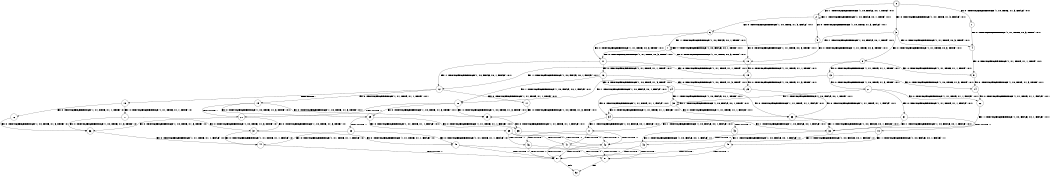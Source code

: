 digraph BCG {
size = "7, 10.5";
center = TRUE;
node [shape = circle];
0 [peripheries = 2];
0 -> 1 [label = "EX !0 !ATOMIC_EXCH_BRANCH (1, +0, TRUE, +1, 3, FALSE) !:0:1:"];
0 -> 2 [label = "EX !1 !ATOMIC_EXCH_BRANCH (1, +0, FALSE, +0, 1, TRUE) !:0:1:"];
0 -> 3 [label = "EX !0 !ATOMIC_EXCH_BRANCH (1, +0, TRUE, +1, 3, FALSE) !:0:1:"];
1 -> 4 [label = "EX !0 !ATOMIC_EXCH_BRANCH (1, +1, TRUE, +0, 3, TRUE) !:0:1:"];
2 -> 5 [label = "EX !0 !ATOMIC_EXCH_BRANCH (1, +0, TRUE, +1, 3, FALSE) !:0:1:"];
2 -> 6 [label = "EX !0 !ATOMIC_EXCH_BRANCH (1, +0, TRUE, +1, 3, FALSE) !:0:1:"];
2 -> 2 [label = "EX !1 !ATOMIC_EXCH_BRANCH (1, +0, FALSE, +0, 1, TRUE) !:0:1:"];
3 -> 4 [label = "EX !0 !ATOMIC_EXCH_BRANCH (1, +1, TRUE, +0, 3, TRUE) !:0:1:"];
3 -> 7 [label = "EX !1 !ATOMIC_EXCH_BRANCH (1, +0, FALSE, +0, 1, TRUE) !:0:1:"];
3 -> 8 [label = "EX !0 !ATOMIC_EXCH_BRANCH (1, +1, TRUE, +0, 3, TRUE) !:0:1:"];
4 -> 9 [label = "EX !0 !ATOMIC_EXCH_BRANCH (1, +1, TRUE, +1, 1, TRUE) !:0:1:"];
5 -> 10 [label = "EX !0 !ATOMIC_EXCH_BRANCH (1, +1, TRUE, +0, 3, TRUE) !:0:1:"];
6 -> 10 [label = "EX !0 !ATOMIC_EXCH_BRANCH (1, +1, TRUE, +0, 3, TRUE) !:0:1:"];
6 -> 7 [label = "EX !1 !ATOMIC_EXCH_BRANCH (1, +0, FALSE, +0, 1, TRUE) !:0:1:"];
6 -> 11 [label = "EX !0 !ATOMIC_EXCH_BRANCH (1, +1, TRUE, +0, 3, TRUE) !:0:1:"];
7 -> 10 [label = "EX !0 !ATOMIC_EXCH_BRANCH (1, +1, TRUE, +0, 3, TRUE) !:0:1:"];
7 -> 7 [label = "EX !1 !ATOMIC_EXCH_BRANCH (1, +0, FALSE, +0, 1, TRUE) !:0:1:"];
7 -> 11 [label = "EX !0 !ATOMIC_EXCH_BRANCH (1, +1, TRUE, +0, 3, TRUE) !:0:1:"];
8 -> 9 [label = "EX !0 !ATOMIC_EXCH_BRANCH (1, +1, TRUE, +1, 1, TRUE) !:0:1:"];
8 -> 12 [label = "EX !1 !ATOMIC_EXCH_BRANCH (1, +0, FALSE, +0, 1, FALSE) !:0:1:"];
8 -> 13 [label = "EX !0 !ATOMIC_EXCH_BRANCH (1, +1, TRUE, +1, 1, TRUE) !:0:1:"];
9 -> 14 [label = "EX !0 !ATOMIC_EXCH_BRANCH (1, +0, TRUE, +1, 3, TRUE) !:0:1:"];
10 -> 15 [label = "EX !0 !ATOMIC_EXCH_BRANCH (1, +1, TRUE, +1, 1, TRUE) !:0:1:"];
11 -> 15 [label = "EX !0 !ATOMIC_EXCH_BRANCH (1, +1, TRUE, +1, 1, TRUE) !:0:1:"];
11 -> 12 [label = "EX !1 !ATOMIC_EXCH_BRANCH (1, +0, FALSE, +0, 1, FALSE) !:0:1:"];
11 -> 16 [label = "EX !0 !ATOMIC_EXCH_BRANCH (1, +1, TRUE, +1, 1, TRUE) !:0:1:"];
12 -> 17 [label = "EX !0 !ATOMIC_EXCH_BRANCH (1, +1, TRUE, +1, 1, TRUE) !:0:1:"];
12 -> 18 [label = "TERMINATE !1"];
12 -> 19 [label = "EX !0 !ATOMIC_EXCH_BRANCH (1, +1, TRUE, +1, 1, TRUE) !:0:1:"];
13 -> 14 [label = "EX !0 !ATOMIC_EXCH_BRANCH (1, +0, TRUE, +1, 3, TRUE) !:0:1:"];
13 -> 20 [label = "EX !1 !ATOMIC_EXCH_BRANCH (1, +0, FALSE, +0, 1, FALSE) !:0:1:"];
13 -> 21 [label = "EX !0 !ATOMIC_EXCH_BRANCH (1, +0, TRUE, +1, 3, TRUE) !:0:1:"];
14 -> 22 [label = "EX !0 !ATOMIC_EXCH_BRANCH (1, +1, TRUE, +1, 1, FALSE) !:0:1:"];
15 -> 23 [label = "EX !0 !ATOMIC_EXCH_BRANCH (1, +0, TRUE, +1, 3, TRUE) !:0:1:"];
16 -> 23 [label = "EX !0 !ATOMIC_EXCH_BRANCH (1, +0, TRUE, +1, 3, TRUE) !:0:1:"];
16 -> 20 [label = "EX !1 !ATOMIC_EXCH_BRANCH (1, +0, FALSE, +0, 1, FALSE) !:0:1:"];
16 -> 24 [label = "EX !0 !ATOMIC_EXCH_BRANCH (1, +0, TRUE, +1, 3, TRUE) !:0:1:"];
17 -> 25 [label = "EX !0 !ATOMIC_EXCH_BRANCH (1, +0, TRUE, +1, 3, TRUE) !:0:1:"];
18 -> 26 [label = "EX !0 !ATOMIC_EXCH_BRANCH (1, +1, TRUE, +1, 1, TRUE) !:0:"];
18 -> 27 [label = "EX !0 !ATOMIC_EXCH_BRANCH (1, +1, TRUE, +1, 1, TRUE) !:0:"];
19 -> 25 [label = "EX !0 !ATOMIC_EXCH_BRANCH (1, +0, TRUE, +1, 3, TRUE) !:0:1:"];
19 -> 28 [label = "TERMINATE !1"];
19 -> 29 [label = "EX !0 !ATOMIC_EXCH_BRANCH (1, +0, TRUE, +1, 3, TRUE) !:0:1:"];
20 -> 25 [label = "EX !0 !ATOMIC_EXCH_BRANCH (1, +0, TRUE, +1, 3, TRUE) !:0:1:"];
20 -> 28 [label = "TERMINATE !1"];
20 -> 29 [label = "EX !0 !ATOMIC_EXCH_BRANCH (1, +0, TRUE, +1, 3, TRUE) !:0:1:"];
21 -> 22 [label = "EX !0 !ATOMIC_EXCH_BRANCH (1, +1, TRUE, +1, 1, FALSE) !:0:1:"];
21 -> 30 [label = "EX !1 !ATOMIC_EXCH_BRANCH (1, +0, FALSE, +0, 1, TRUE) !:0:1:"];
21 -> 31 [label = "EX !0 !ATOMIC_EXCH_BRANCH (1, +1, TRUE, +1, 1, FALSE) !:0:1:"];
22 -> 32 [label = "EX !1 !ATOMIC_EXCH_BRANCH (1, +0, FALSE, +0, 1, FALSE) !:0:1:"];
23 -> 33 [label = "EX !0 !ATOMIC_EXCH_BRANCH (1, +1, TRUE, +1, 1, FALSE) !:0:1:"];
24 -> 33 [label = "EX !0 !ATOMIC_EXCH_BRANCH (1, +1, TRUE, +1, 1, FALSE) !:0:1:"];
24 -> 30 [label = "EX !1 !ATOMIC_EXCH_BRANCH (1, +0, FALSE, +0, 1, TRUE) !:0:1:"];
24 -> 34 [label = "EX !0 !ATOMIC_EXCH_BRANCH (1, +1, TRUE, +1, 1, FALSE) !:0:1:"];
25 -> 35 [label = "EX !0 !ATOMIC_EXCH_BRANCH (1, +1, TRUE, +1, 1, FALSE) !:0:1:"];
26 -> 36 [label = "EX !0 !ATOMIC_EXCH_BRANCH (1, +0, TRUE, +1, 3, TRUE) !:0:"];
27 -> 36 [label = "EX !0 !ATOMIC_EXCH_BRANCH (1, +0, TRUE, +1, 3, TRUE) !:0:"];
27 -> 37 [label = "EX !0 !ATOMIC_EXCH_BRANCH (1, +0, TRUE, +1, 3, TRUE) !:0:"];
28 -> 36 [label = "EX !0 !ATOMIC_EXCH_BRANCH (1, +0, TRUE, +1, 3, TRUE) !:0:"];
28 -> 37 [label = "EX !0 !ATOMIC_EXCH_BRANCH (1, +0, TRUE, +1, 3, TRUE) !:0:"];
29 -> 35 [label = "EX !0 !ATOMIC_EXCH_BRANCH (1, +1, TRUE, +1, 1, FALSE) !:0:1:"];
29 -> 38 [label = "TERMINATE !1"];
29 -> 39 [label = "EX !0 !ATOMIC_EXCH_BRANCH (1, +1, TRUE, +1, 1, FALSE) !:0:1:"];
30 -> 33 [label = "EX !0 !ATOMIC_EXCH_BRANCH (1, +1, TRUE, +1, 1, FALSE) !:0:1:"];
30 -> 30 [label = "EX !1 !ATOMIC_EXCH_BRANCH (1, +0, FALSE, +0, 1, TRUE) !:0:1:"];
30 -> 34 [label = "EX !0 !ATOMIC_EXCH_BRANCH (1, +1, TRUE, +1, 1, FALSE) !:0:1:"];
31 -> 32 [label = "EX !1 !ATOMIC_EXCH_BRANCH (1, +0, FALSE, +0, 1, FALSE) !:0:1:"];
31 -> 40 [label = "TERMINATE !0"];
31 -> 41 [label = "EX !1 !ATOMIC_EXCH_BRANCH (1, +0, FALSE, +0, 1, FALSE) !:0:1:"];
32 -> 42 [label = "TERMINATE !0"];
33 -> 32 [label = "EX !1 !ATOMIC_EXCH_BRANCH (1, +0, FALSE, +0, 1, FALSE) !:0:1:"];
34 -> 32 [label = "EX !1 !ATOMIC_EXCH_BRANCH (1, +0, FALSE, +0, 1, FALSE) !:0:1:"];
34 -> 43 [label = "TERMINATE !0"];
34 -> 41 [label = "EX !1 !ATOMIC_EXCH_BRANCH (1, +0, FALSE, +0, 1, FALSE) !:0:1:"];
35 -> 42 [label = "TERMINATE !0"];
36 -> 44 [label = "EX !0 !ATOMIC_EXCH_BRANCH (1, +1, TRUE, +1, 1, FALSE) !:0:"];
37 -> 44 [label = "EX !0 !ATOMIC_EXCH_BRANCH (1, +1, TRUE, +1, 1, FALSE) !:0:"];
37 -> 45 [label = "EX !0 !ATOMIC_EXCH_BRANCH (1, +1, TRUE, +1, 1, FALSE) !:0:"];
38 -> 44 [label = "EX !0 !ATOMIC_EXCH_BRANCH (1, +1, TRUE, +1, 1, FALSE) !:0:"];
38 -> 45 [label = "EX !0 !ATOMIC_EXCH_BRANCH (1, +1, TRUE, +1, 1, FALSE) !:0:"];
39 -> 42 [label = "TERMINATE !0"];
39 -> 46 [label = "TERMINATE !1"];
39 -> 47 [label = "TERMINATE !0"];
40 -> 48 [label = "EX !1 !ATOMIC_EXCH_BRANCH (1, +0, FALSE, +0, 1, FALSE) !:1:"];
40 -> 49 [label = "EX !1 !ATOMIC_EXCH_BRANCH (1, +0, FALSE, +0, 1, FALSE) !:1:"];
41 -> 42 [label = "TERMINATE !0"];
41 -> 46 [label = "TERMINATE !1"];
41 -> 47 [label = "TERMINATE !0"];
42 -> 50 [label = "TERMINATE !1"];
43 -> 48 [label = "EX !1 !ATOMIC_EXCH_BRANCH (1, +0, FALSE, +0, 1, FALSE) !:1:"];
43 -> 49 [label = "EX !1 !ATOMIC_EXCH_BRANCH (1, +0, FALSE, +0, 1, FALSE) !:1:"];
44 -> 50 [label = "TERMINATE !0"];
45 -> 50 [label = "TERMINATE !0"];
45 -> 51 [label = "TERMINATE !0"];
46 -> 50 [label = "TERMINATE !0"];
46 -> 51 [label = "TERMINATE !0"];
47 -> 50 [label = "TERMINATE !1"];
47 -> 51 [label = "TERMINATE !1"];
48 -> 50 [label = "TERMINATE !1"];
49 -> 50 [label = "TERMINATE !1"];
49 -> 51 [label = "TERMINATE !1"];
50 -> 52 [label = "exit"];
51 -> 52 [label = "exit"];
}
